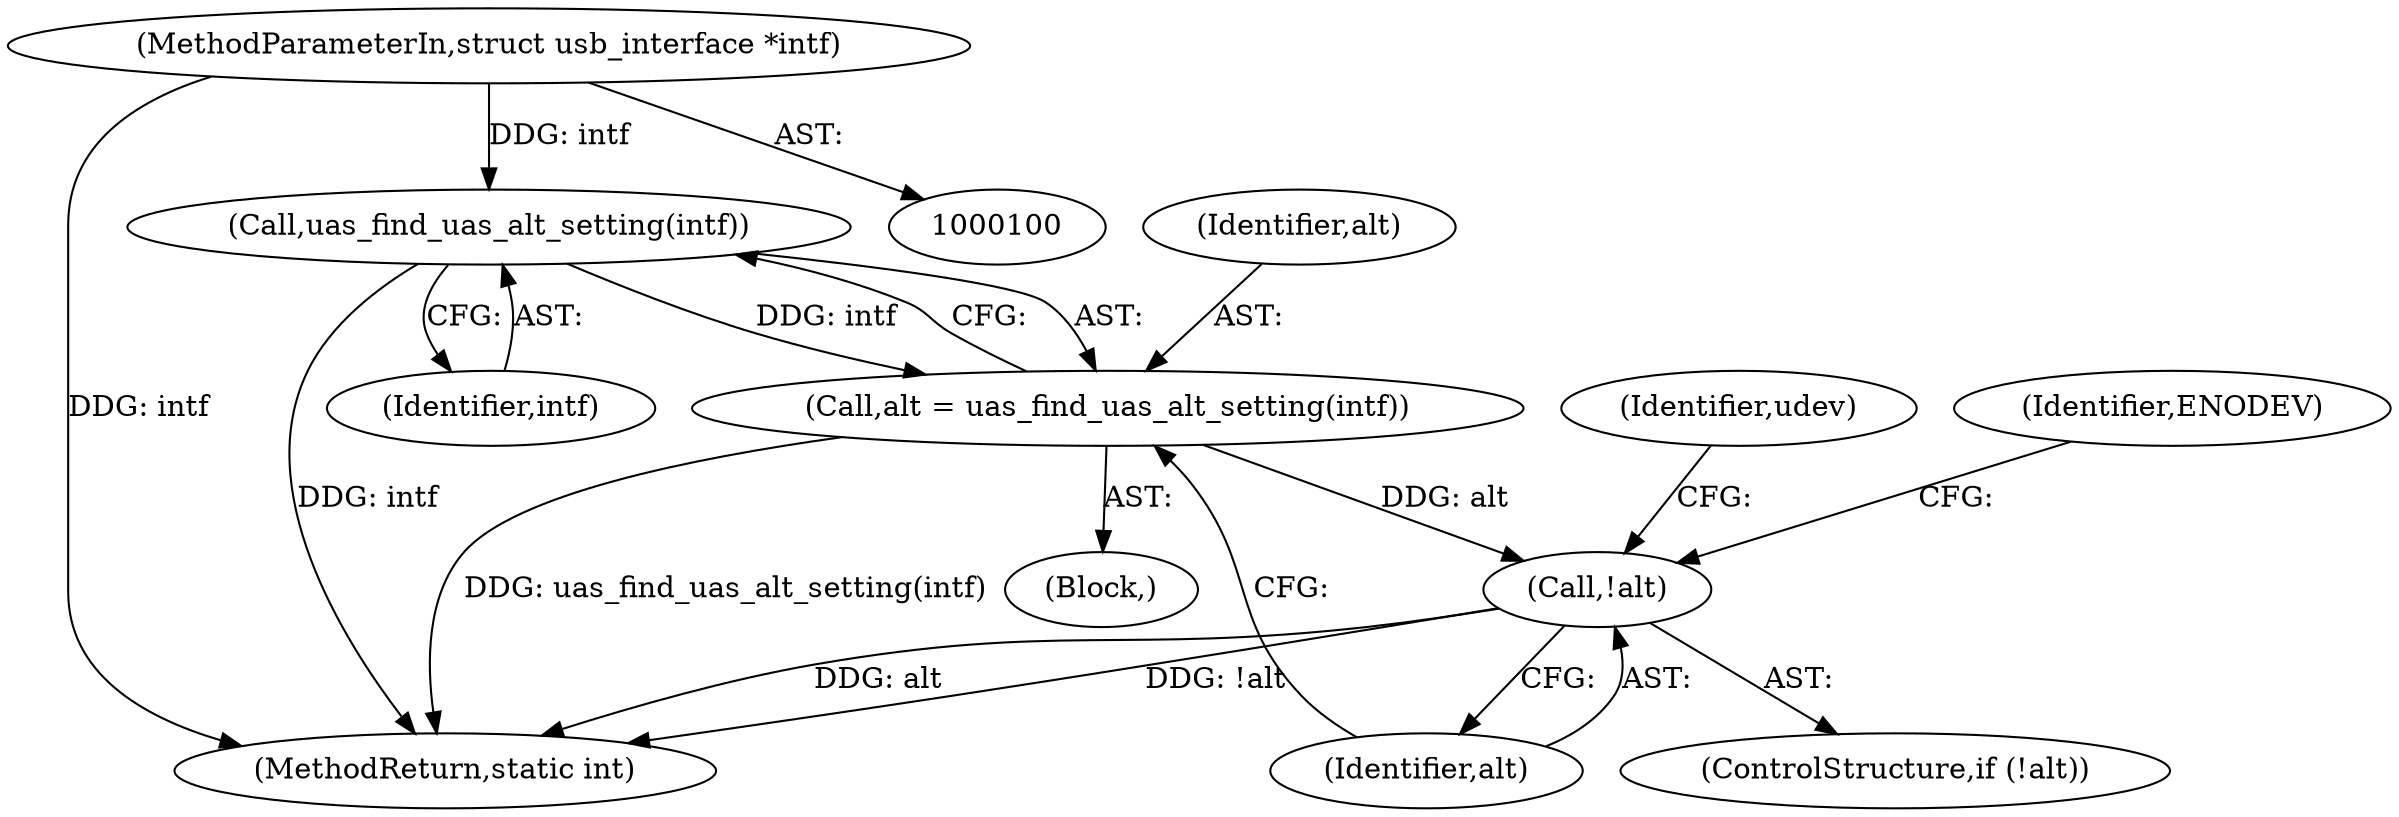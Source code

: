 digraph "0_linux_786de92b3cb26012d3d0f00ee37adf14527f35c4@pointer" {
"1000102" [label="(MethodParameterIn,struct usb_interface *intf)"];
"1000107" [label="(Call,uas_find_uas_alt_setting(intf))"];
"1000105" [label="(Call,alt = uas_find_uas_alt_setting(intf))"];
"1000110" [label="(Call,!alt)"];
"1000109" [label="(ControlStructure,if (!alt))"];
"1000111" [label="(Identifier,alt)"];
"1000102" [label="(MethodParameterIn,struct usb_interface *intf)"];
"1000108" [label="(Identifier,intf)"];
"1000110" [label="(Call,!alt)"];
"1000103" [label="(Block,)"];
"1000117" [label="(Identifier,udev)"];
"1000105" [label="(Call,alt = uas_find_uas_alt_setting(intf))"];
"1000106" [label="(Identifier,alt)"];
"1000128" [label="(MethodReturn,static int)"];
"1000114" [label="(Identifier,ENODEV)"];
"1000107" [label="(Call,uas_find_uas_alt_setting(intf))"];
"1000102" -> "1000100"  [label="AST: "];
"1000102" -> "1000128"  [label="DDG: intf"];
"1000102" -> "1000107"  [label="DDG: intf"];
"1000107" -> "1000105"  [label="AST: "];
"1000107" -> "1000108"  [label="CFG: "];
"1000108" -> "1000107"  [label="AST: "];
"1000105" -> "1000107"  [label="CFG: "];
"1000107" -> "1000128"  [label="DDG: intf"];
"1000107" -> "1000105"  [label="DDG: intf"];
"1000105" -> "1000103"  [label="AST: "];
"1000106" -> "1000105"  [label="AST: "];
"1000111" -> "1000105"  [label="CFG: "];
"1000105" -> "1000128"  [label="DDG: uas_find_uas_alt_setting(intf)"];
"1000105" -> "1000110"  [label="DDG: alt"];
"1000110" -> "1000109"  [label="AST: "];
"1000110" -> "1000111"  [label="CFG: "];
"1000111" -> "1000110"  [label="AST: "];
"1000114" -> "1000110"  [label="CFG: "];
"1000117" -> "1000110"  [label="CFG: "];
"1000110" -> "1000128"  [label="DDG: !alt"];
"1000110" -> "1000128"  [label="DDG: alt"];
}
